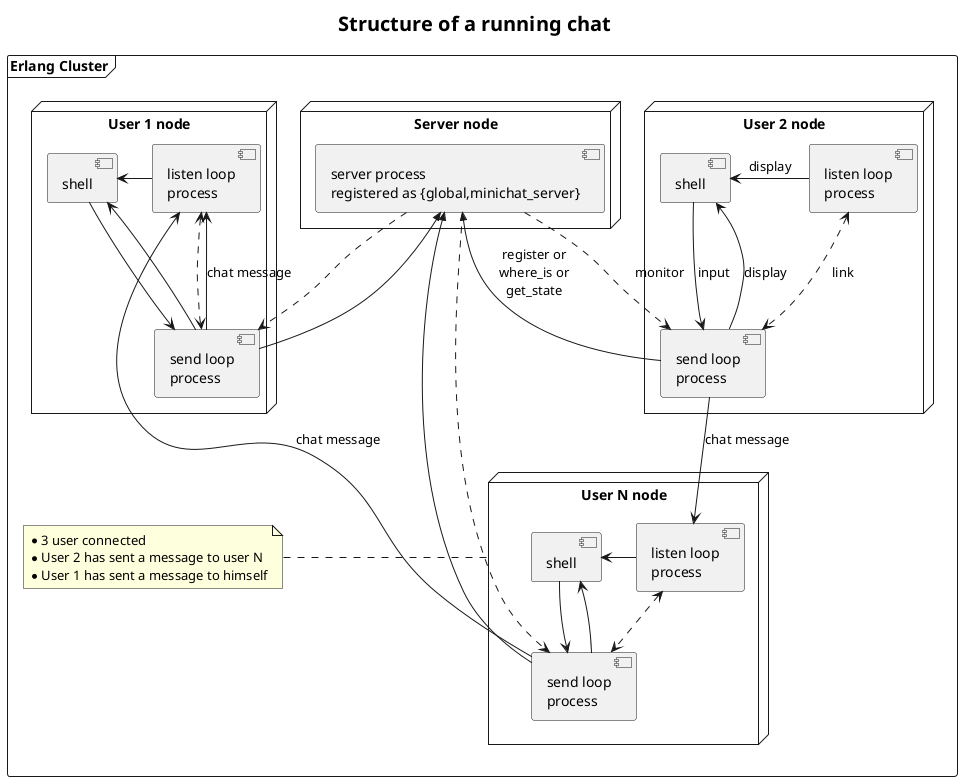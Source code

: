 @startuml

skinparam componentStyle uml2
skinparam linetype polylines

skinparam titleFontSize 20
title
Structure of a running chat
end title
frame "Erlang Cluster"{
node "Server node" {
	[server process\nregistered as {global,minichat_server}] as sp
}
node "User 1 node" {
	[shell] as s1
	[listen loop\nprocess] as ll1
	[send loop\nprocess] as sl1
}
node "User 2 node" {
	[shell] as s2
	[listen loop\nprocess] as ll2
	[send loop\nprocess] as sl2
}
node "User N node"  as nN {
	[shell] as sN
	[listen loop\nprocess] as llN
	[send loop\nprocess] as slN
}
note left of nN
* 3 user connected
* User 2 has sent a message to user N
* User 1 has sent a message to himself
end note
}

ll1 -left-> s1
sl1 -> s1
s1 -> sl1
ll1 <..> sl1

ll2 -left-> s2 : display
sl2 -> s2 : display
s2 -> sl2 : input
ll2 <..> sl2 : link

llN -left-> sN
slN -> sN
sN -> slN
llN <..> slN

sl1 -down->> sp
sp ..> sl1

sl2 -left->> sp : register or\nwhere_is or\nget_state
sp ..> sl2 : monitor

slN -up->> sp
sp ..> slN

slN -up-> ll1 : chat message
sl2 -down-> llN : chat message
sl1 -left-> ll1 : chat message


@enduml